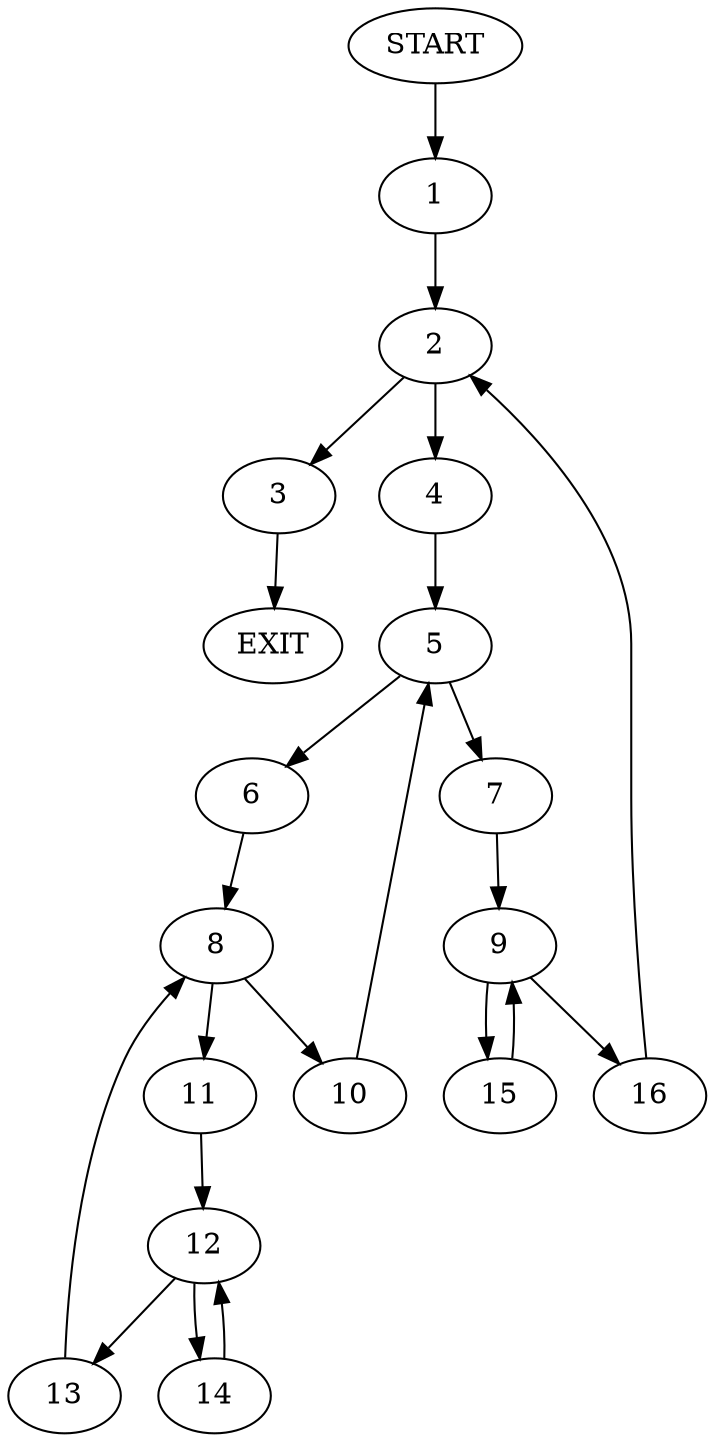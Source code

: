 digraph {
0 [label="START"]
17 [label="EXIT"]
0 -> 1
1 -> 2
2 -> 3
2 -> 4
4 -> 5
3 -> 17
5 -> 6
5 -> 7
6 -> 8
7 -> 9
8 -> 10
8 -> 11
10 -> 5
11 -> 12
12 -> 13
12 -> 14
14 -> 12
13 -> 8
9 -> 15
9 -> 16
15 -> 9
16 -> 2
}
